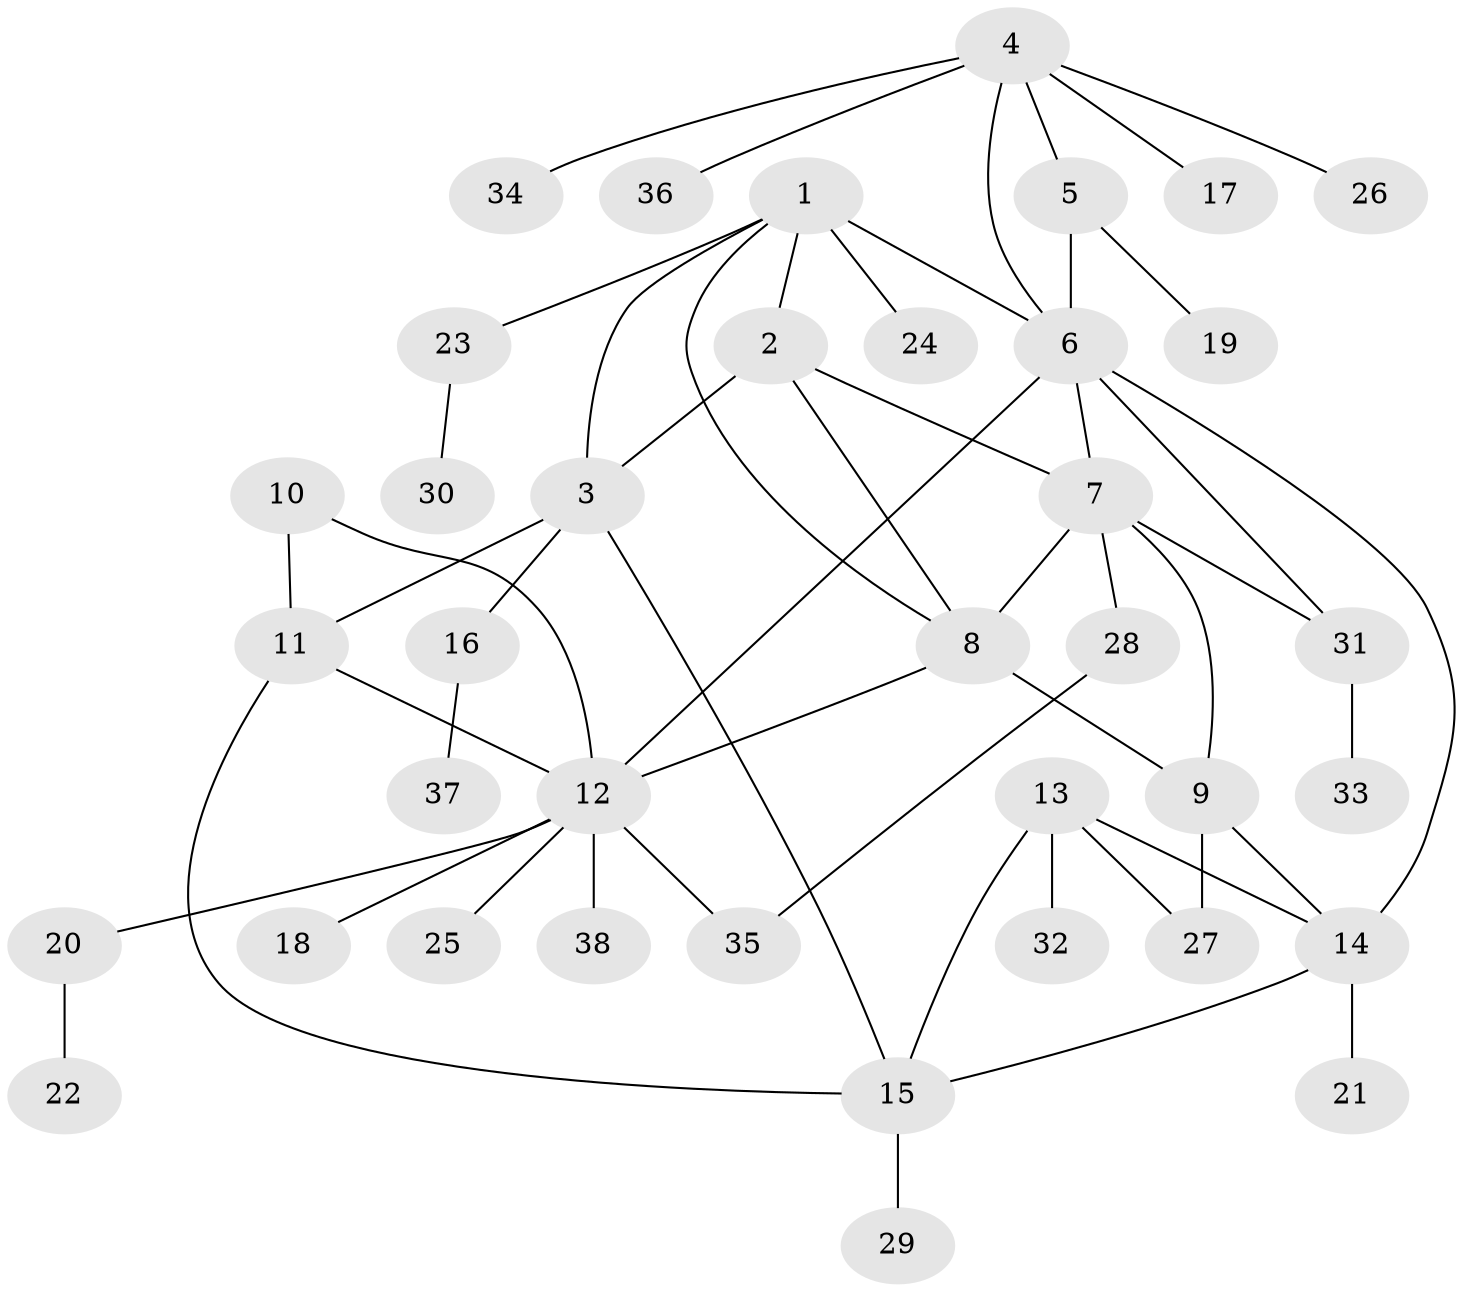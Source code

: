 // original degree distribution, {7: 0.0821917808219178, 2: 0.1506849315068493, 13: 0.0136986301369863, 4: 0.0273972602739726, 6: 0.0273972602739726, 3: 0.0821917808219178, 5: 0.0273972602739726, 11: 0.0136986301369863, 1: 0.5753424657534246}
// Generated by graph-tools (version 1.1) at 2025/37/03/09/25 02:37:24]
// undirected, 38 vertices, 53 edges
graph export_dot {
graph [start="1"]
  node [color=gray90,style=filled];
  1;
  2;
  3;
  4;
  5;
  6;
  7;
  8;
  9;
  10;
  11;
  12;
  13;
  14;
  15;
  16;
  17;
  18;
  19;
  20;
  21;
  22;
  23;
  24;
  25;
  26;
  27;
  28;
  29;
  30;
  31;
  32;
  33;
  34;
  35;
  36;
  37;
  38;
  1 -- 2 [weight=1.0];
  1 -- 3 [weight=1.0];
  1 -- 6 [weight=1.0];
  1 -- 8 [weight=1.0];
  1 -- 23 [weight=1.0];
  1 -- 24 [weight=1.0];
  2 -- 3 [weight=8.0];
  2 -- 7 [weight=1.0];
  2 -- 8 [weight=1.0];
  3 -- 11 [weight=1.0];
  3 -- 15 [weight=1.0];
  3 -- 16 [weight=1.0];
  4 -- 5 [weight=1.0];
  4 -- 6 [weight=1.0];
  4 -- 17 [weight=1.0];
  4 -- 26 [weight=1.0];
  4 -- 34 [weight=1.0];
  4 -- 36 [weight=1.0];
  5 -- 6 [weight=1.0];
  5 -- 19 [weight=1.0];
  6 -- 7 [weight=1.0];
  6 -- 12 [weight=2.0];
  6 -- 14 [weight=2.0];
  6 -- 31 [weight=1.0];
  7 -- 8 [weight=1.0];
  7 -- 9 [weight=1.0];
  7 -- 28 [weight=1.0];
  7 -- 31 [weight=1.0];
  8 -- 9 [weight=1.0];
  8 -- 12 [weight=1.0];
  9 -- 14 [weight=1.0];
  9 -- 27 [weight=2.0];
  10 -- 11 [weight=1.0];
  10 -- 12 [weight=1.0];
  11 -- 12 [weight=1.0];
  11 -- 15 [weight=1.0];
  12 -- 18 [weight=1.0];
  12 -- 20 [weight=1.0];
  12 -- 25 [weight=1.0];
  12 -- 35 [weight=1.0];
  12 -- 38 [weight=1.0];
  13 -- 14 [weight=1.0];
  13 -- 15 [weight=1.0];
  13 -- 27 [weight=1.0];
  13 -- 32 [weight=1.0];
  14 -- 15 [weight=1.0];
  14 -- 21 [weight=1.0];
  15 -- 29 [weight=2.0];
  16 -- 37 [weight=1.0];
  20 -- 22 [weight=1.0];
  23 -- 30 [weight=1.0];
  28 -- 35 [weight=1.0];
  31 -- 33 [weight=1.0];
}
